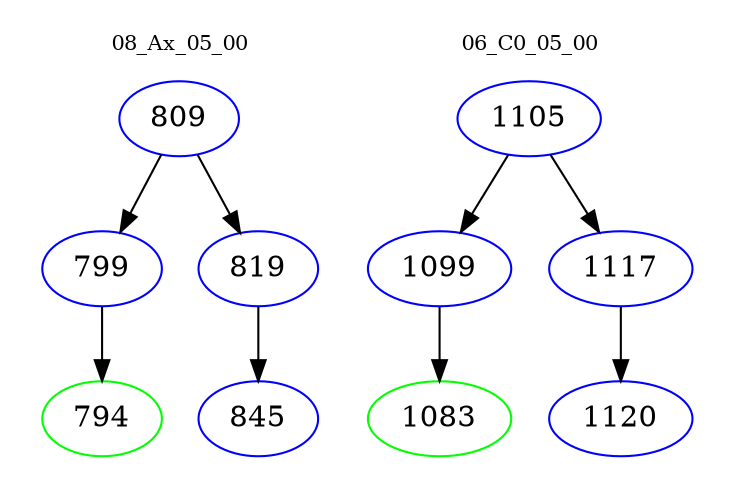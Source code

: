 digraph{
subgraph cluster_0 {
color = white
label = "08_Ax_05_00";
fontsize=10;
T0_809 [label="809", color="blue"]
T0_809 -> T0_799 [color="black"]
T0_799 [label="799", color="blue"]
T0_799 -> T0_794 [color="black"]
T0_794 [label="794", color="green"]
T0_809 -> T0_819 [color="black"]
T0_819 [label="819", color="blue"]
T0_819 -> T0_845 [color="black"]
T0_845 [label="845", color="blue"]
}
subgraph cluster_1 {
color = white
label = "06_C0_05_00";
fontsize=10;
T1_1105 [label="1105", color="blue"]
T1_1105 -> T1_1099 [color="black"]
T1_1099 [label="1099", color="blue"]
T1_1099 -> T1_1083 [color="black"]
T1_1083 [label="1083", color="green"]
T1_1105 -> T1_1117 [color="black"]
T1_1117 [label="1117", color="blue"]
T1_1117 -> T1_1120 [color="black"]
T1_1120 [label="1120", color="blue"]
}
}
